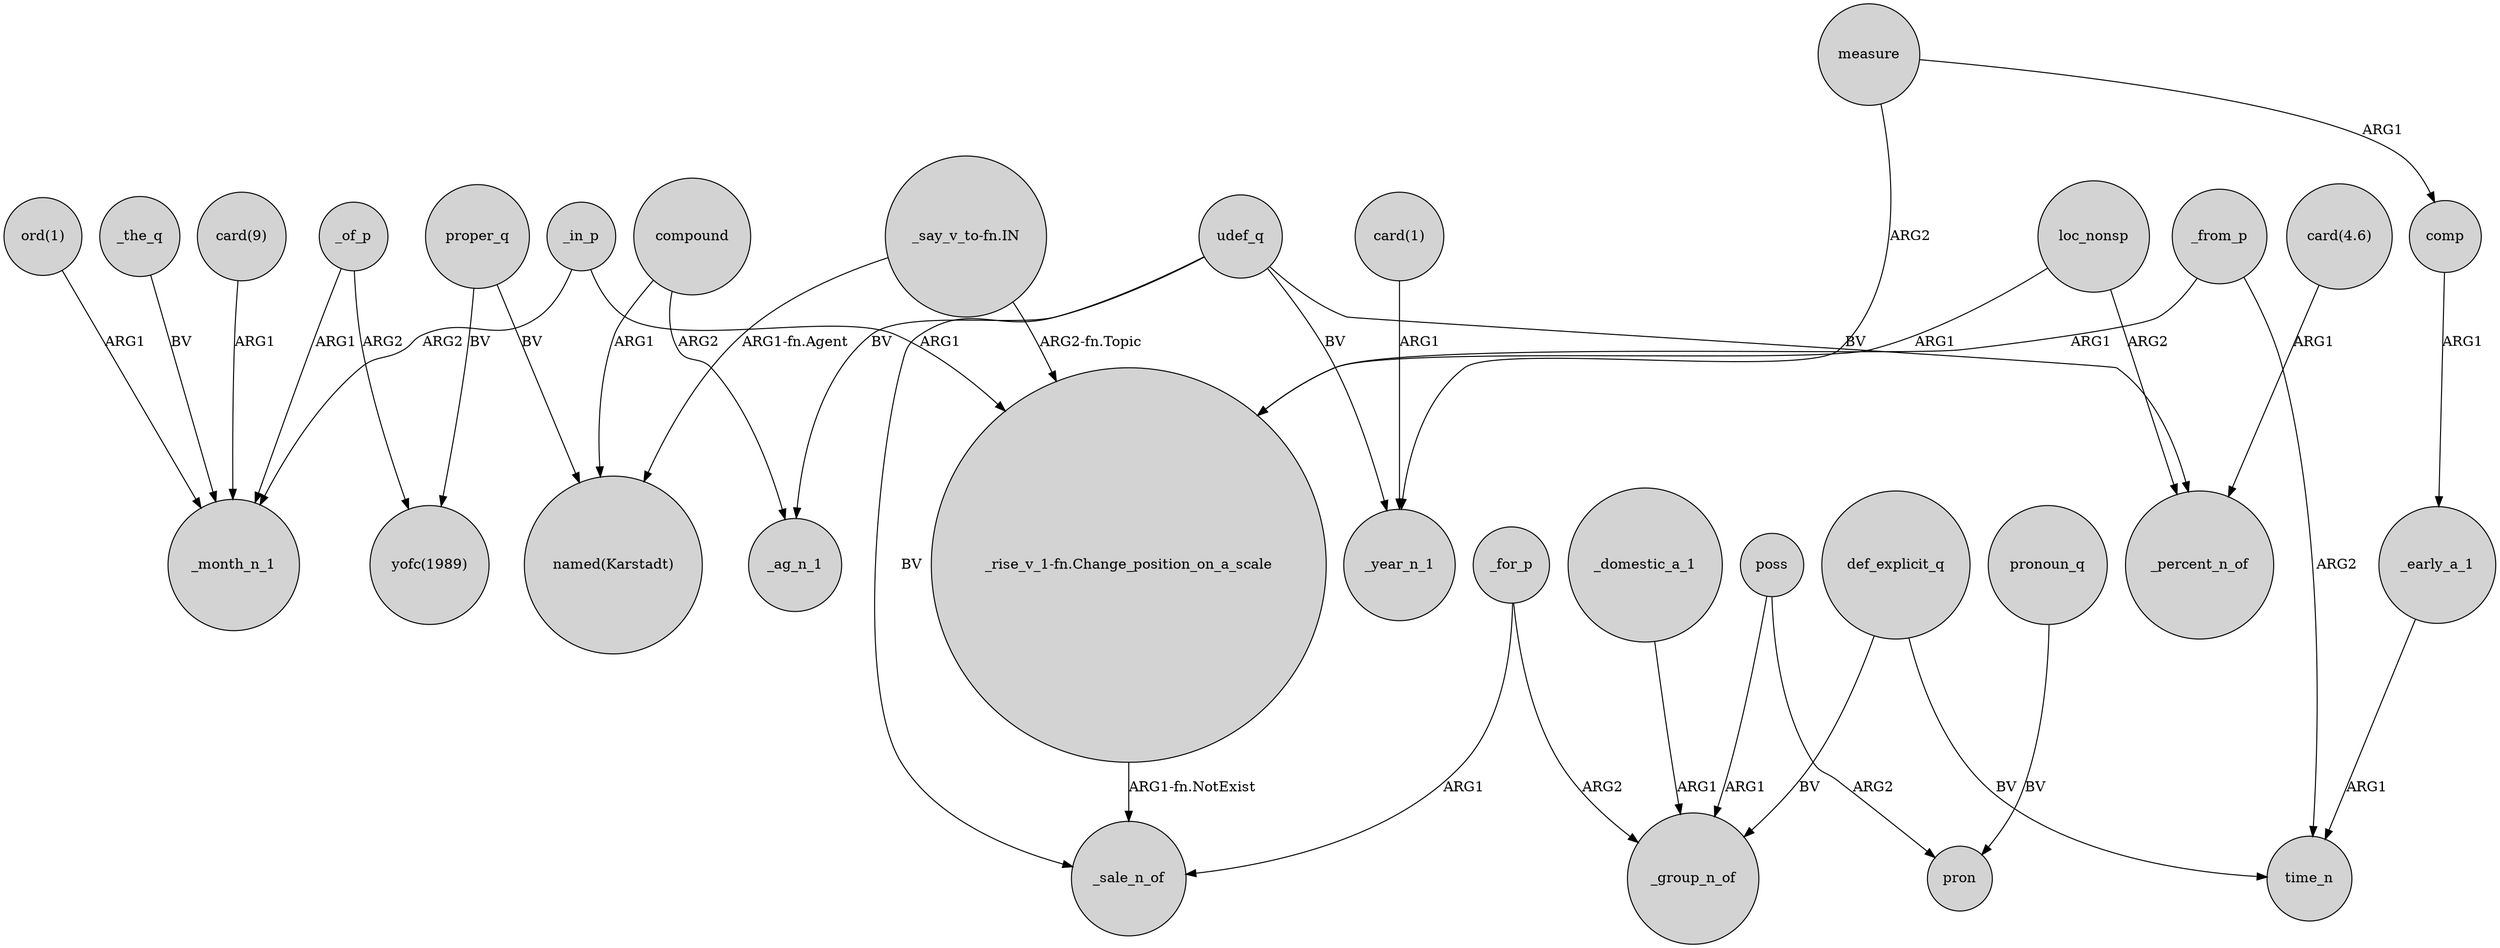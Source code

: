 digraph {
	node [shape=circle style=filled]
	_in_p -> _month_n_1 [label=ARG2]
	compound -> "named(Karstadt)" [label=ARG1]
	poss -> pron [label=ARG2]
	measure -> _year_n_1 [label=ARG2]
	def_explicit_q -> time_n [label=BV]
	_domestic_a_1 -> _group_n_of [label=ARG1]
	"_rise_v_1-fn.Change_position_on_a_scale" -> _sale_n_of [label="ARG1-fn.NotExist"]
	def_explicit_q -> _group_n_of [label=BV]
	measure -> comp [label=ARG1]
	poss -> _group_n_of [label=ARG1]
	udef_q -> _ag_n_1 [label=BV]
	_in_p -> "_rise_v_1-fn.Change_position_on_a_scale" [label=ARG1]
	compound -> _ag_n_1 [label=ARG2]
	proper_q -> "yofc(1989)" [label=BV]
	pronoun_q -> pron [label=BV]
	_the_q -> _month_n_1 [label=BV]
	_for_p -> _group_n_of [label=ARG2]
	loc_nonsp -> _percent_n_of [label=ARG2]
	"card(9)" -> _month_n_1 [label=ARG1]
	loc_nonsp -> "_rise_v_1-fn.Change_position_on_a_scale" [label=ARG1]
	"_say_v_to-fn.IN" -> "named(Karstadt)" [label="ARG1-fn.Agent"]
	_for_p -> _sale_n_of [label=ARG1]
	_from_p -> time_n [label=ARG2]
	_of_p -> _month_n_1 [label=ARG1]
	"card(4.6)" -> _percent_n_of [label=ARG1]
	proper_q -> "named(Karstadt)" [label=BV]
	udef_q -> _sale_n_of [label=BV]
	"card(1)" -> _year_n_1 [label=ARG1]
	_early_a_1 -> time_n [label=ARG1]
	udef_q -> _year_n_1 [label=BV]
	"_say_v_to-fn.IN" -> "_rise_v_1-fn.Change_position_on_a_scale" [label="ARG2-fn.Topic"]
	udef_q -> _percent_n_of [label=BV]
	"ord(1)" -> _month_n_1 [label=ARG1]
	comp -> _early_a_1 [label=ARG1]
	_of_p -> "yofc(1989)" [label=ARG2]
	_from_p -> "_rise_v_1-fn.Change_position_on_a_scale" [label=ARG1]
}

